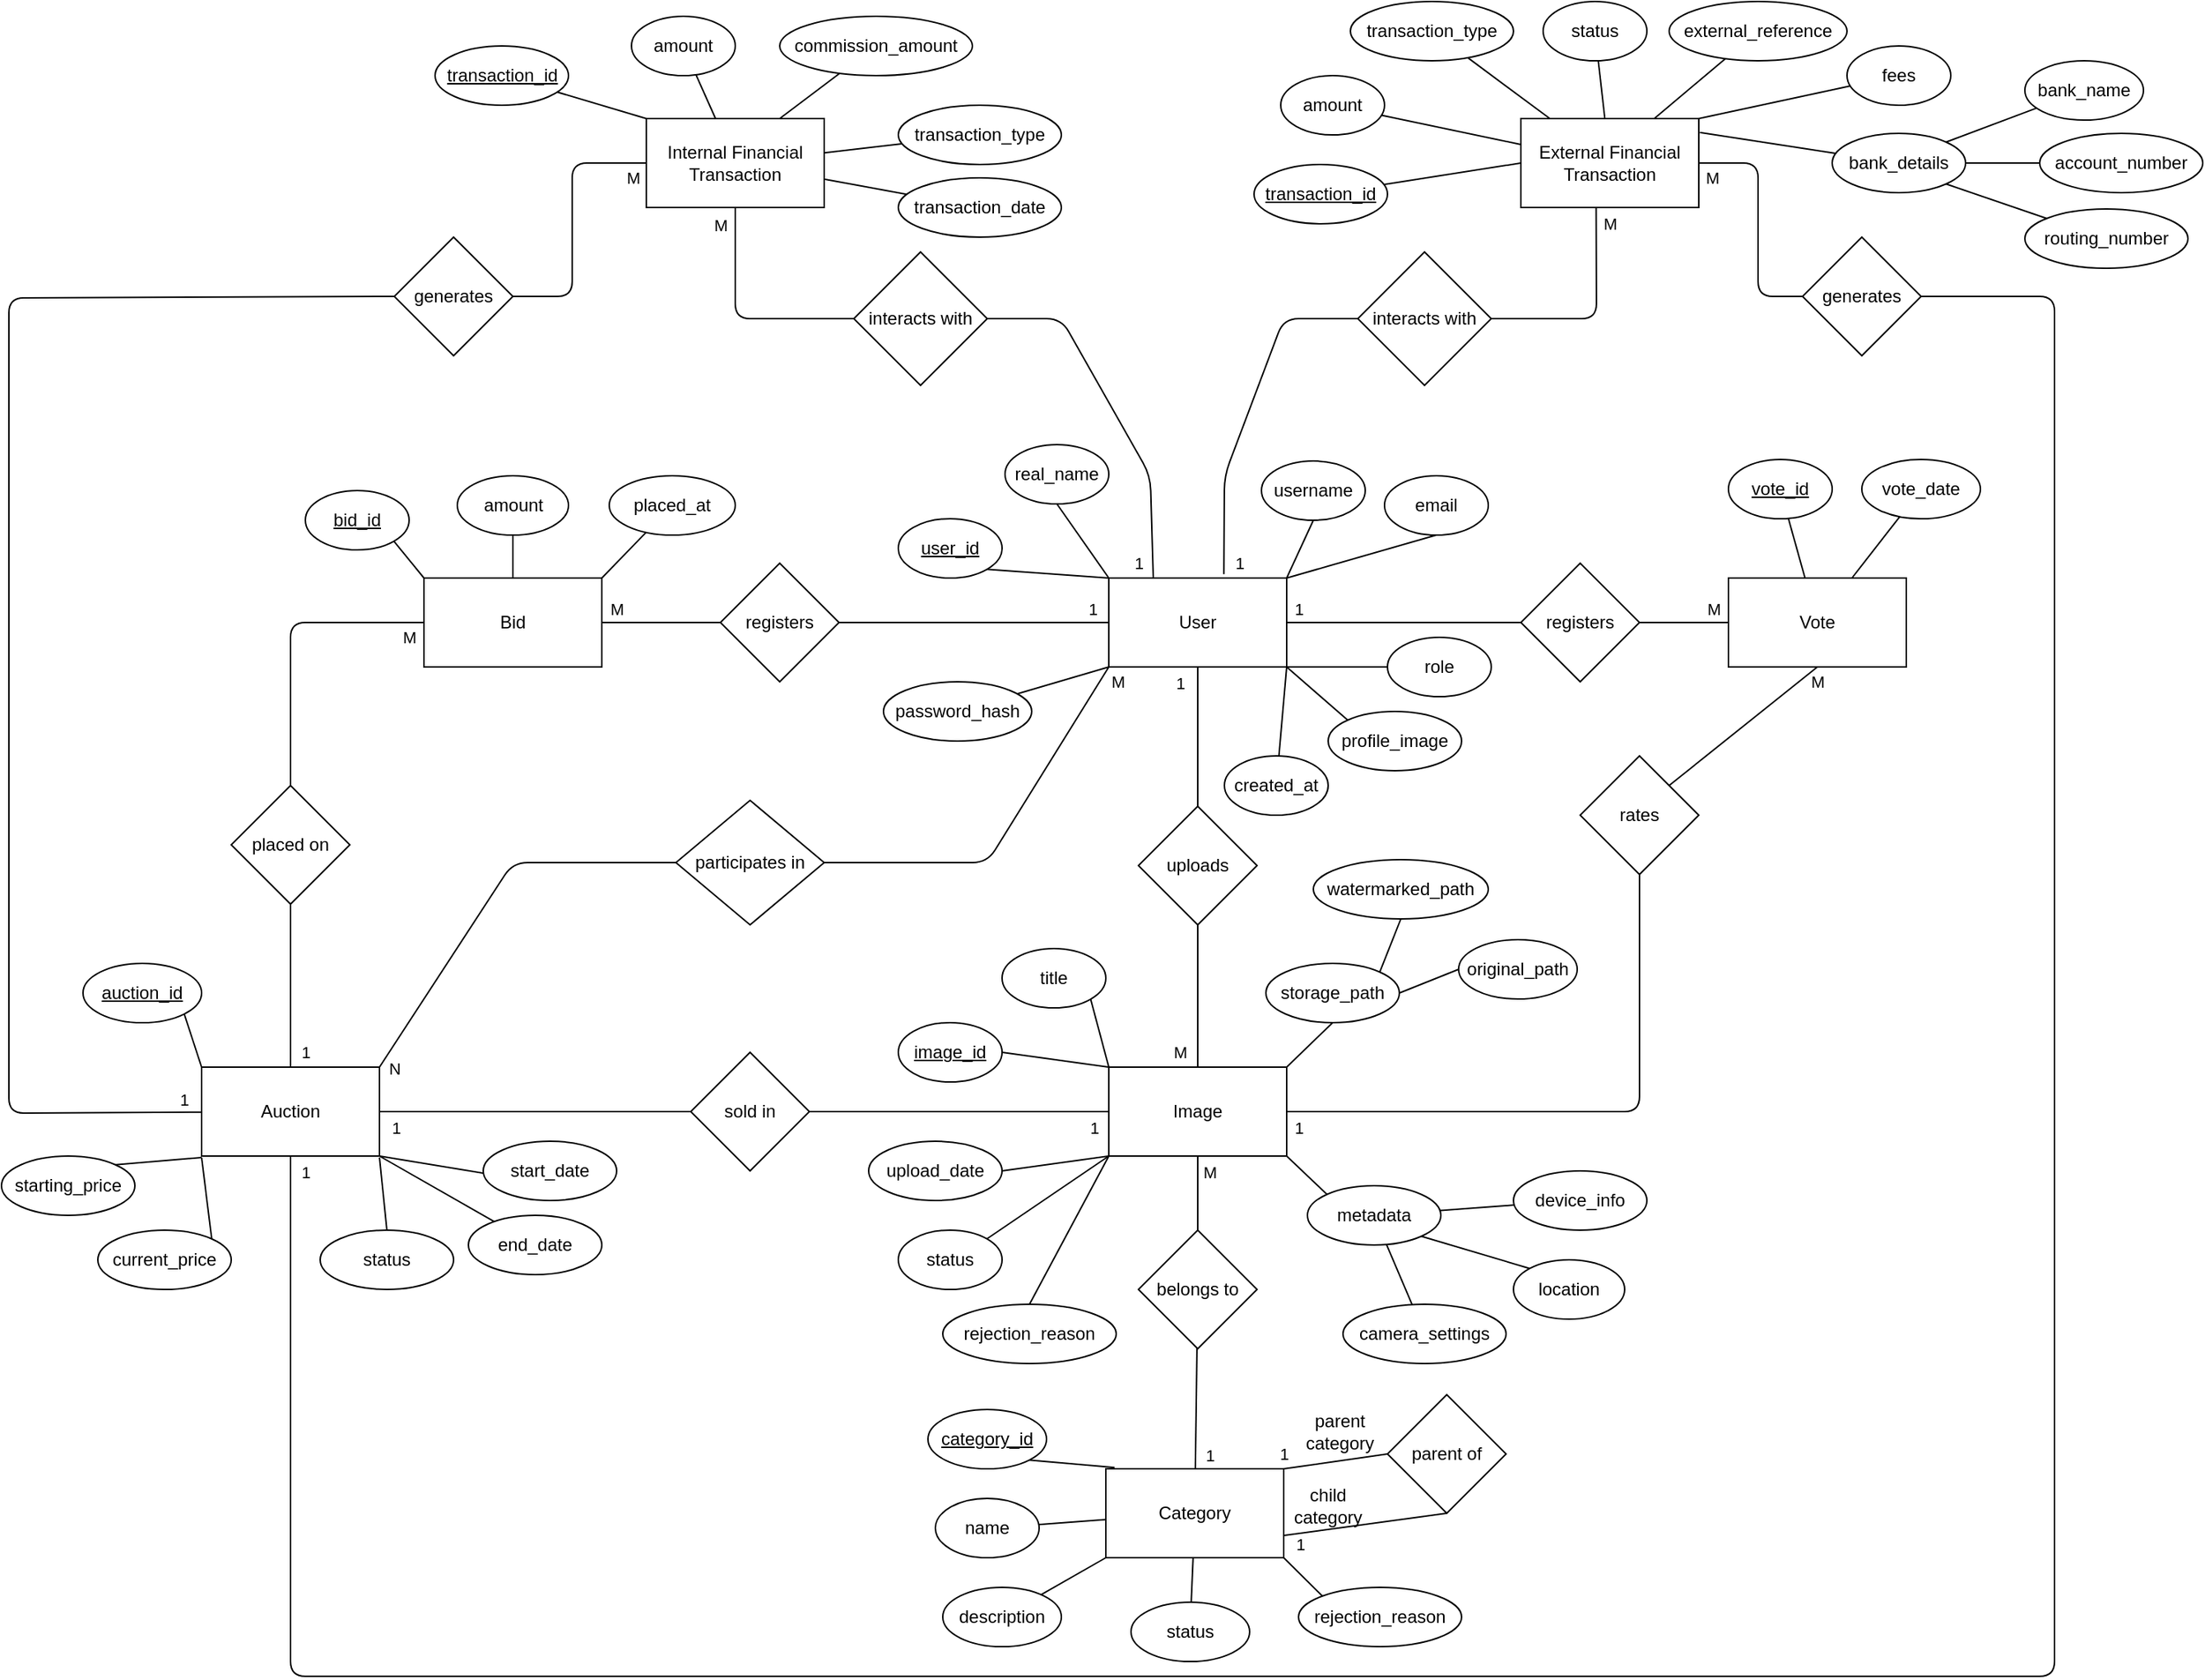 <mxfile>
    <diagram id="fk4olwnVJTz-D0dtw1j_" name="Page-1">
        <mxGraphModel dx="448" dy="820" grid="1" gridSize="10" guides="1" tooltips="1" connect="1" arrows="1" fold="1" page="1" pageScale="1" pageWidth="1654" pageHeight="1169" math="0" shadow="0">
            <root>
                <mxCell id="0"/>
                <mxCell id="1" parent="0"/>
                <mxCell id="11" value="" style="edgeStyle=none;html=1;endArrow=none;endFill=0;" parent="1" source="2" target="10" edge="1">
                    <mxGeometry relative="1" as="geometry"/>
                </mxCell>
                <mxCell id="187" value="1" style="edgeLabel;html=1;align=center;verticalAlign=middle;resizable=0;points=[];" vertex="1" connectable="0" parent="11">
                    <mxGeometry x="-0.751" y="-1" relative="1" as="geometry">
                        <mxPoint x="-11" y="-1" as="offset"/>
                    </mxGeometry>
                </mxCell>
                <mxCell id="15" style="edgeStyle=none;html=1;exitX=0;exitY=1;exitDx=0;exitDy=0;entryX=1;entryY=0.5;entryDx=0;entryDy=0;endArrow=none;endFill=0;" parent="1" source="2" target="14" edge="1">
                    <mxGeometry relative="1" as="geometry">
                        <Array as="points">
                            <mxPoint x="730" y="601"/>
                        </Array>
                    </mxGeometry>
                </mxCell>
                <mxCell id="189" value="M" style="edgeLabel;html=1;align=center;verticalAlign=middle;resizable=0;points=[];" vertex="1" connectable="0" parent="15">
                    <mxGeometry x="-0.907" y="1" relative="1" as="geometry">
                        <mxPoint x="11" y="-1" as="offset"/>
                    </mxGeometry>
                </mxCell>
                <mxCell id="18" style="edgeStyle=none;html=1;exitX=1;exitY=0.5;exitDx=0;exitDy=0;entryX=0;entryY=0.5;entryDx=0;entryDy=0;endArrow=none;endFill=0;" parent="1" source="2" target="17" edge="1">
                    <mxGeometry relative="1" as="geometry"/>
                </mxCell>
                <mxCell id="191" value="1" style="edgeLabel;html=1;align=center;verticalAlign=middle;resizable=0;points=[];" vertex="1" connectable="0" parent="18">
                    <mxGeometry x="-0.849" relative="1" as="geometry">
                        <mxPoint x="-4" y="-9" as="offset"/>
                    </mxGeometry>
                </mxCell>
                <mxCell id="21" value="" style="edgeStyle=none;html=1;endArrow=none;endFill=0;" parent="1" source="2" target="20" edge="1">
                    <mxGeometry relative="1" as="geometry"/>
                </mxCell>
                <mxCell id="193" value="1" style="edgeLabel;html=1;align=center;verticalAlign=middle;resizable=0;points=[];" vertex="1" connectable="0" parent="21">
                    <mxGeometry x="-0.861" y="1" relative="1" as="geometry">
                        <mxPoint x="1" y="-10" as="offset"/>
                    </mxGeometry>
                </mxCell>
                <mxCell id="2" value="User" style="rounded=0;whiteSpace=wrap;html=1;" parent="1" vertex="1">
                    <mxGeometry x="812" y="409" width="120" height="60" as="geometry"/>
                </mxCell>
                <mxCell id="32" value="" style="edgeStyle=none;html=1;endArrow=none;endFill=0;" parent="1" source="3" target="31" edge="1">
                    <mxGeometry relative="1" as="geometry"/>
                </mxCell>
                <mxCell id="200" value="M" style="edgeLabel;html=1;align=center;verticalAlign=middle;resizable=0;points=[];" vertex="1" connectable="0" parent="32">
                    <mxGeometry x="-0.665" relative="1" as="geometry">
                        <mxPoint x="8" y="2" as="offset"/>
                    </mxGeometry>
                </mxCell>
                <mxCell id="35" value="" style="edgeStyle=none;html=1;endArrow=none;endFill=0;" parent="1" source="3" target="34" edge="1">
                    <mxGeometry relative="1" as="geometry"/>
                </mxCell>
                <mxCell id="203" value="1" style="edgeLabel;html=1;align=center;verticalAlign=middle;resizable=0;points=[];" vertex="1" connectable="0" parent="35">
                    <mxGeometry x="-0.899" relative="1" as="geometry">
                        <mxPoint y="11" as="offset"/>
                    </mxGeometry>
                </mxCell>
                <mxCell id="3" value="Image" style="rounded=0;whiteSpace=wrap;html=1;" parent="1" vertex="1">
                    <mxGeometry x="812" y="739" width="120" height="60" as="geometry"/>
                </mxCell>
                <mxCell id="111" style="edgeStyle=none;html=1;exitX=1;exitY=0;exitDx=0;exitDy=0;entryX=0;entryY=0.5;entryDx=0;entryDy=0;endArrow=none;endFill=0;" parent="1" source="4" target="110" edge="1">
                    <mxGeometry relative="1" as="geometry"/>
                </mxCell>
                <mxCell id="207" value="1" style="edgeLabel;html=1;align=center;verticalAlign=middle;resizable=0;points=[];" vertex="1" connectable="0" parent="111">
                    <mxGeometry x="-0.819" y="-1" relative="1" as="geometry">
                        <mxPoint x="-7" y="-10" as="offset"/>
                    </mxGeometry>
                </mxCell>
                <mxCell id="4" value="Category" style="rounded=0;whiteSpace=wrap;html=1;" parent="1" vertex="1">
                    <mxGeometry x="810" y="1010" width="120" height="60" as="geometry"/>
                </mxCell>
                <mxCell id="49" style="edgeStyle=none;html=1;entryX=0;entryY=0.5;entryDx=0;entryDy=0;endArrow=none;endFill=0;" parent="1" source="5" target="47" edge="1">
                    <mxGeometry relative="1" as="geometry">
                        <Array as="points">
                            <mxPoint x="70" y="770"/>
                            <mxPoint x="70" y="220"/>
                        </Array>
                    </mxGeometry>
                </mxCell>
                <mxCell id="208" value="1" style="edgeLabel;html=1;align=center;verticalAlign=middle;resizable=0;points=[];" vertex="1" connectable="0" parent="49">
                    <mxGeometry x="-0.975" y="-1" relative="1" as="geometry">
                        <mxPoint y="-8" as="offset"/>
                    </mxGeometry>
                </mxCell>
                <mxCell id="52" style="edgeStyle=none;html=1;entryX=1;entryY=0.5;entryDx=0;entryDy=0;endArrow=none;endFill=0;" parent="1" source="5" target="48" edge="1">
                    <mxGeometry relative="1" as="geometry">
                        <Array as="points">
                            <mxPoint x="260" y="1150"/>
                            <mxPoint x="1450" y="1150"/>
                            <mxPoint x="1450" y="219"/>
                        </Array>
                    </mxGeometry>
                </mxCell>
                <mxCell id="210" value="1" style="edgeLabel;html=1;align=center;verticalAlign=middle;resizable=0;points=[];" vertex="1" connectable="0" parent="52">
                    <mxGeometry x="-0.989" relative="1" as="geometry">
                        <mxPoint x="10" y="-3" as="offset"/>
                    </mxGeometry>
                </mxCell>
                <mxCell id="5" value="Auction" style="rounded=0;whiteSpace=wrap;html=1;" parent="1" vertex="1">
                    <mxGeometry x="200" y="739" width="120" height="60" as="geometry"/>
                </mxCell>
                <mxCell id="38" style="edgeStyle=none;html=1;exitX=0.5;exitY=1;exitDx=0;exitDy=0;entryX=1;entryY=0;entryDx=0;entryDy=0;endArrow=none;endFill=0;" parent="1" source="6" target="37" edge="1">
                    <mxGeometry relative="1" as="geometry"/>
                </mxCell>
                <mxCell id="204" value="M" style="edgeLabel;html=1;align=center;verticalAlign=middle;resizable=0;points=[];" vertex="1" connectable="0" parent="38">
                    <mxGeometry x="-0.831" y="-1" relative="1" as="geometry">
                        <mxPoint x="9" y="4" as="offset"/>
                    </mxGeometry>
                </mxCell>
                <mxCell id="6" value="Vote" style="rounded=0;whiteSpace=wrap;html=1;" parent="1" vertex="1">
                    <mxGeometry x="1230" y="409" width="120" height="60" as="geometry"/>
                </mxCell>
                <mxCell id="45" style="edgeStyle=none;html=1;exitX=0;exitY=0.5;exitDx=0;exitDy=0;entryX=0.5;entryY=0;entryDx=0;entryDy=0;endArrow=none;endFill=0;" parent="1" source="7" target="44" edge="1">
                    <mxGeometry relative="1" as="geometry">
                        <Array as="points">
                            <mxPoint x="260" y="439"/>
                        </Array>
                    </mxGeometry>
                </mxCell>
                <mxCell id="186" value="M" style="edgeLabel;html=1;align=center;verticalAlign=middle;resizable=0;points=[];" vertex="1" connectable="0" parent="45">
                    <mxGeometry x="-0.916" relative="1" as="geometry">
                        <mxPoint x="-2" y="10" as="offset"/>
                    </mxGeometry>
                </mxCell>
                <mxCell id="7" value="Bid" style="rounded=0;whiteSpace=wrap;html=1;" parent="1" vertex="1">
                    <mxGeometry x="350" y="409" width="120" height="60" as="geometry"/>
                </mxCell>
                <mxCell id="8" value="Internal Financial Transaction" style="rounded=0;whiteSpace=wrap;html=1;" parent="1" vertex="1">
                    <mxGeometry x="500" y="99" width="120" height="60" as="geometry"/>
                </mxCell>
                <mxCell id="9" value="External Financial Transaction" style="rounded=0;whiteSpace=wrap;html=1;" parent="1" vertex="1">
                    <mxGeometry x="1090" y="99" width="120" height="60" as="geometry"/>
                </mxCell>
                <mxCell id="12" value="" style="edgeStyle=none;html=1;endArrow=none;endFill=0;" parent="1" source="10" target="3" edge="1">
                    <mxGeometry relative="1" as="geometry"/>
                </mxCell>
                <mxCell id="188" value="M" style="edgeLabel;html=1;align=center;verticalAlign=middle;resizable=0;points=[];" vertex="1" connectable="0" parent="12">
                    <mxGeometry x="0.833" relative="1" as="geometry">
                        <mxPoint x="-12" y="-2" as="offset"/>
                    </mxGeometry>
                </mxCell>
                <mxCell id="10" value="uploads" style="rhombus;whiteSpace=wrap;html=1;" parent="1" vertex="1">
                    <mxGeometry x="832" y="563" width="80" height="80" as="geometry"/>
                </mxCell>
                <mxCell id="55" style="edgeStyle=none;html=1;exitX=0;exitY=0.5;exitDx=0;exitDy=0;entryX=1;entryY=0;entryDx=0;entryDy=0;endArrow=none;endFill=0;" parent="1" source="14" target="5" edge="1">
                    <mxGeometry relative="1" as="geometry">
                        <Array as="points">
                            <mxPoint x="410" y="601"/>
                        </Array>
                    </mxGeometry>
                </mxCell>
                <mxCell id="190" value="N" style="edgeLabel;html=1;align=center;verticalAlign=middle;resizable=0;points=[];" vertex="1" connectable="0" parent="55">
                    <mxGeometry x="0.876" relative="1" as="geometry">
                        <mxPoint y="15" as="offset"/>
                    </mxGeometry>
                </mxCell>
                <mxCell id="14" value="participates in" style="rhombus;whiteSpace=wrap;html=1;" parent="1" vertex="1">
                    <mxGeometry x="520" y="559" width="100" height="84" as="geometry"/>
                </mxCell>
                <mxCell id="19" value="" style="edgeStyle=none;html=1;endArrow=none;endFill=0;" parent="1" source="17" target="6" edge="1">
                    <mxGeometry relative="1" as="geometry"/>
                </mxCell>
                <mxCell id="192" value="M" style="edgeLabel;html=1;align=center;verticalAlign=middle;resizable=0;points=[];" vertex="1" connectable="0" parent="19">
                    <mxGeometry x="0.494" y="1" relative="1" as="geometry">
                        <mxPoint x="5" y="-8" as="offset"/>
                    </mxGeometry>
                </mxCell>
                <mxCell id="17" value="registers" style="rhombus;whiteSpace=wrap;html=1;" parent="1" vertex="1">
                    <mxGeometry x="1090" y="399" width="80" height="80" as="geometry"/>
                </mxCell>
                <mxCell id="22" value="" style="edgeStyle=none;html=1;endArrow=none;endFill=0;" parent="1" source="20" target="7" edge="1">
                    <mxGeometry relative="1" as="geometry"/>
                </mxCell>
                <mxCell id="194" value="M" style="edgeLabel;html=1;align=center;verticalAlign=middle;resizable=0;points=[];" vertex="1" connectable="0" parent="22">
                    <mxGeometry x="0.675" y="-1" relative="1" as="geometry">
                        <mxPoint x="-3" y="-8" as="offset"/>
                    </mxGeometry>
                </mxCell>
                <mxCell id="20" value="registers" style="rhombus;whiteSpace=wrap;html=1;" parent="1" vertex="1">
                    <mxGeometry x="550" y="399" width="80" height="80" as="geometry"/>
                </mxCell>
                <mxCell id="25" style="edgeStyle=none;html=1;entryX=0.5;entryY=1;entryDx=0;entryDy=0;exitX=0;exitY=0.5;exitDx=0;exitDy=0;endArrow=none;endFill=0;" parent="1" source="26" target="8" edge="1">
                    <mxGeometry relative="1" as="geometry">
                        <mxPoint x="620" y="159" as="targetPoint"/>
                        <mxPoint x="650" y="239" as="sourcePoint"/>
                        <Array as="points">
                            <mxPoint x="560" y="234"/>
                        </Array>
                    </mxGeometry>
                </mxCell>
                <mxCell id="198" value="M" style="edgeLabel;html=1;align=center;verticalAlign=middle;resizable=0;points=[];" vertex="1" connectable="0" parent="25">
                    <mxGeometry x="0.906" y="1" relative="1" as="geometry">
                        <mxPoint x="-9" y="4" as="offset"/>
                    </mxGeometry>
                </mxCell>
                <mxCell id="26" value="interacts with" style="rhombus;whiteSpace=wrap;html=1;" parent="1" vertex="1">
                    <mxGeometry x="640" y="189" width="90" height="90" as="geometry"/>
                </mxCell>
                <mxCell id="27" style="edgeStyle=none;html=1;exitX=0.25;exitY=0;exitDx=0;exitDy=0;entryX=1;entryY=0.5;entryDx=0;entryDy=0;endArrow=none;endFill=0;" parent="1" source="2" target="26" edge="1">
                    <mxGeometry relative="1" as="geometry">
                        <mxPoint x="812" y="409" as="sourcePoint"/>
                        <Array as="points">
                            <mxPoint x="840" y="340"/>
                            <mxPoint x="780" y="234"/>
                        </Array>
                    </mxGeometry>
                </mxCell>
                <mxCell id="196" value="1" style="edgeLabel;html=1;align=center;verticalAlign=middle;resizable=0;points=[];" vertex="1" connectable="0" parent="27">
                    <mxGeometry x="-0.938" relative="1" as="geometry">
                        <mxPoint x="-10" y="-3" as="offset"/>
                    </mxGeometry>
                </mxCell>
                <mxCell id="28" style="edgeStyle=none;html=1;exitX=1;exitY=0.5;exitDx=0;exitDy=0;entryX=0.423;entryY=1.004;entryDx=0;entryDy=0;entryPerimeter=0;endArrow=none;endFill=0;" parent="1" source="29" target="9" edge="1">
                    <mxGeometry relative="1" as="geometry">
                        <mxPoint x="880" y="139" as="targetPoint"/>
                        <mxPoint x="940" y="179" as="sourcePoint"/>
                        <Array as="points">
                            <mxPoint x="1141" y="234"/>
                        </Array>
                    </mxGeometry>
                </mxCell>
                <mxCell id="199" value="M" style="edgeLabel;html=1;align=center;verticalAlign=middle;resizable=0;points=[];" vertex="1" connectable="0" parent="28">
                    <mxGeometry x="0.867" y="-2" relative="1" as="geometry">
                        <mxPoint x="7" y="1" as="offset"/>
                    </mxGeometry>
                </mxCell>
                <mxCell id="29" value="interacts with" style="rhombus;whiteSpace=wrap;html=1;" parent="1" vertex="1">
                    <mxGeometry x="980" y="189" width="90" height="90" as="geometry"/>
                </mxCell>
                <mxCell id="30" style="edgeStyle=none;html=1;entryX=0;entryY=0.5;entryDx=0;entryDy=0;endArrow=none;endFill=0;exitX=0.647;exitY=-0.044;exitDx=0;exitDy=0;exitPerimeter=0;" parent="1" source="2" target="29" edge="1">
                    <mxGeometry relative="1" as="geometry">
                        <mxPoint x="890" y="400" as="sourcePoint"/>
                        <Array as="points">
                            <mxPoint x="890" y="340"/>
                            <mxPoint x="930" y="234"/>
                        </Array>
                    </mxGeometry>
                </mxCell>
                <mxCell id="197" value="1" style="edgeLabel;html=1;align=center;verticalAlign=middle;resizable=0;points=[];" vertex="1" connectable="0" parent="30">
                    <mxGeometry x="-0.94" y="1" relative="1" as="geometry">
                        <mxPoint x="11" y="-1" as="offset"/>
                    </mxGeometry>
                </mxCell>
                <mxCell id="33" value="" style="edgeStyle=none;html=1;endArrow=none;endFill=0;" parent="1" source="31" target="4" edge="1">
                    <mxGeometry relative="1" as="geometry"/>
                </mxCell>
                <mxCell id="201" value="1" style="edgeLabel;html=1;align=center;verticalAlign=middle;resizable=0;points=[];" vertex="1" connectable="0" parent="33">
                    <mxGeometry x="0.716" y="1" relative="1" as="geometry">
                        <mxPoint x="8" y="2" as="offset"/>
                    </mxGeometry>
                </mxCell>
                <mxCell id="31" value="belongs to" style="rhombus;whiteSpace=wrap;html=1;" parent="1" vertex="1">
                    <mxGeometry x="832" y="849" width="80" height="80" as="geometry"/>
                </mxCell>
                <mxCell id="36" value="" style="edgeStyle=none;html=1;endArrow=none;endFill=0;" parent="1" source="34" target="5" edge="1">
                    <mxGeometry relative="1" as="geometry"/>
                </mxCell>
                <mxCell id="202" value="1" style="edgeLabel;html=1;align=center;verticalAlign=middle;resizable=0;points=[];" vertex="1" connectable="0" parent="36">
                    <mxGeometry x="0.908" y="2" relative="1" as="geometry">
                        <mxPoint x="1" y="9" as="offset"/>
                    </mxGeometry>
                </mxCell>
                <mxCell id="34" value="sold in" style="rhombus;whiteSpace=wrap;html=1;" parent="1" vertex="1">
                    <mxGeometry x="530" y="729" width="80" height="80" as="geometry"/>
                </mxCell>
                <mxCell id="39" style="edgeStyle=none;html=1;exitX=0.5;exitY=1;exitDx=0;exitDy=0;entryX=1;entryY=0.5;entryDx=0;entryDy=0;endArrow=none;endFill=0;" parent="1" source="37" target="3" edge="1">
                    <mxGeometry relative="1" as="geometry">
                        <Array as="points">
                            <mxPoint x="1170" y="769"/>
                        </Array>
                    </mxGeometry>
                </mxCell>
                <mxCell id="205" value="1" style="edgeLabel;html=1;align=center;verticalAlign=middle;resizable=0;points=[];" vertex="1" connectable="0" parent="39">
                    <mxGeometry x="0.969" relative="1" as="geometry">
                        <mxPoint x="2" y="11" as="offset"/>
                    </mxGeometry>
                </mxCell>
                <mxCell id="37" value="rates" style="rhombus;whiteSpace=wrap;html=1;" parent="1" vertex="1">
                    <mxGeometry x="1130" y="529" width="80" height="80" as="geometry"/>
                </mxCell>
                <mxCell id="46" value="" style="edgeStyle=none;html=1;endArrow=none;endFill=0;" parent="1" source="44" target="5" edge="1">
                    <mxGeometry relative="1" as="geometry"/>
                </mxCell>
                <mxCell id="184" value="1" style="edgeLabel;html=1;align=center;verticalAlign=middle;resizable=0;points=[];" vertex="1" connectable="0" parent="46">
                    <mxGeometry x="0.876" y="2" relative="1" as="geometry">
                        <mxPoint x="8" y="-3" as="offset"/>
                    </mxGeometry>
                </mxCell>
                <mxCell id="44" value="placed on" style="rhombus;whiteSpace=wrap;html=1;" parent="1" vertex="1">
                    <mxGeometry x="220" y="549" width="80" height="80" as="geometry"/>
                </mxCell>
                <mxCell id="51" style="edgeStyle=none;html=1;exitX=1;exitY=0.5;exitDx=0;exitDy=0;entryX=0;entryY=0.5;entryDx=0;entryDy=0;endArrow=none;endFill=0;" parent="1" source="47" target="8" edge="1">
                    <mxGeometry relative="1" as="geometry">
                        <Array as="points">
                            <mxPoint x="450" y="219"/>
                            <mxPoint x="450" y="129"/>
                        </Array>
                    </mxGeometry>
                </mxCell>
                <mxCell id="209" value="M" style="edgeLabel;html=1;align=center;verticalAlign=middle;resizable=0;points=[];" vertex="1" connectable="0" parent="51">
                    <mxGeometry x="0.863" y="-1" relative="1" as="geometry">
                        <mxPoint x="3" y="9" as="offset"/>
                    </mxGeometry>
                </mxCell>
                <mxCell id="47" value="generates" style="rhombus;whiteSpace=wrap;html=1;" parent="1" vertex="1">
                    <mxGeometry x="330" y="179" width="80" height="80" as="geometry"/>
                </mxCell>
                <mxCell id="54" style="edgeStyle=none;html=1;entryX=1;entryY=0.5;entryDx=0;entryDy=0;exitX=0;exitY=0.5;exitDx=0;exitDy=0;endArrow=none;endFill=0;" parent="1" source="48" target="9" edge="1">
                    <mxGeometry relative="1" as="geometry">
                        <Array as="points">
                            <mxPoint x="1250" y="219"/>
                            <mxPoint x="1250" y="129"/>
                        </Array>
                    </mxGeometry>
                </mxCell>
                <mxCell id="211" value="M" style="edgeLabel;html=1;align=center;verticalAlign=middle;resizable=0;points=[];" vertex="1" connectable="0" parent="54">
                    <mxGeometry x="0.89" y="1" relative="1" as="geometry">
                        <mxPoint y="9" as="offset"/>
                    </mxGeometry>
                </mxCell>
                <mxCell id="48" value="generates" style="rhombus;whiteSpace=wrap;html=1;" parent="1" vertex="1">
                    <mxGeometry x="1280" y="179" width="80" height="80" as="geometry"/>
                </mxCell>
                <mxCell id="58" style="edgeStyle=none;html=1;exitX=1;exitY=1;exitDx=0;exitDy=0;entryX=0;entryY=0;entryDx=0;entryDy=0;endArrow=none;endFill=0;" parent="1" source="56" target="2" edge="1">
                    <mxGeometry relative="1" as="geometry"/>
                </mxCell>
                <mxCell id="56" value="&lt;u&gt;user_id&lt;/u&gt;" style="ellipse;whiteSpace=wrap;html=1;" parent="1" vertex="1">
                    <mxGeometry x="670" y="369" width="70" height="40" as="geometry"/>
                </mxCell>
                <mxCell id="60" style="edgeStyle=none;html=1;exitX=0.5;exitY=1;exitDx=0;exitDy=0;entryX=0;entryY=0;entryDx=0;entryDy=0;endArrow=none;endFill=0;" parent="1" source="59" target="2" edge="1">
                    <mxGeometry relative="1" as="geometry"/>
                </mxCell>
                <mxCell id="59" value="real_name" style="ellipse;whiteSpace=wrap;html=1;" parent="1" vertex="1">
                    <mxGeometry x="742" y="319" width="70" height="40" as="geometry"/>
                </mxCell>
                <mxCell id="62" style="edgeStyle=none;html=1;exitX=0.5;exitY=1;exitDx=0;exitDy=0;entryX=1;entryY=0;entryDx=0;entryDy=0;endArrow=none;endFill=0;" parent="1" source="61" target="2" edge="1">
                    <mxGeometry relative="1" as="geometry"/>
                </mxCell>
                <mxCell id="61" value="username" style="ellipse;whiteSpace=wrap;html=1;" parent="1" vertex="1">
                    <mxGeometry x="915" y="330" width="70" height="40" as="geometry"/>
                </mxCell>
                <mxCell id="64" style="edgeStyle=none;html=1;exitX=0.5;exitY=1;exitDx=0;exitDy=0;entryX=1;entryY=0;entryDx=0;entryDy=0;endArrow=none;endFill=0;" parent="1" source="65" target="2" edge="1">
                    <mxGeometry relative="1" as="geometry">
                        <mxPoint x="980.0" y="409.0" as="targetPoint"/>
                    </mxGeometry>
                </mxCell>
                <mxCell id="65" value="email" style="ellipse;whiteSpace=wrap;html=1;" parent="1" vertex="1">
                    <mxGeometry x="998" y="340" width="70" height="40" as="geometry"/>
                </mxCell>
                <mxCell id="67" style="edgeStyle=none;html=1;entryX=0;entryY=1;entryDx=0;entryDy=0;endArrow=none;endFill=0;" parent="1" source="66" target="2" edge="1">
                    <mxGeometry relative="1" as="geometry"/>
                </mxCell>
                <mxCell id="66" value="password_hash" style="ellipse;whiteSpace=wrap;html=1;" parent="1" vertex="1">
                    <mxGeometry x="660" y="479" width="100" height="40" as="geometry"/>
                </mxCell>
                <mxCell id="71" style="edgeStyle=none;html=1;entryX=1;entryY=1;entryDx=0;entryDy=0;endArrow=none;endFill=0;" parent="1" source="70" target="2" edge="1">
                    <mxGeometry relative="1" as="geometry"/>
                </mxCell>
                <mxCell id="70" value="role" style="ellipse;whiteSpace=wrap;html=1;" parent="1" vertex="1">
                    <mxGeometry x="1000" y="449" width="70" height="40" as="geometry"/>
                </mxCell>
                <mxCell id="76" style="edgeStyle=none;html=1;exitX=0;exitY=0;exitDx=0;exitDy=0;entryX=1;entryY=1;entryDx=0;entryDy=0;endArrow=none;endFill=0;" parent="1" source="75" target="2" edge="1">
                    <mxGeometry relative="1" as="geometry"/>
                </mxCell>
                <mxCell id="75" value="profile_image" style="ellipse;whiteSpace=wrap;html=1;" parent="1" vertex="1">
                    <mxGeometry x="960" y="499" width="90" height="40" as="geometry"/>
                </mxCell>
                <mxCell id="78" style="edgeStyle=none;html=1;entryX=1;entryY=1;entryDx=0;entryDy=0;endArrow=none;endFill=0;" parent="1" source="77" target="2" edge="1">
                    <mxGeometry relative="1" as="geometry"/>
                </mxCell>
                <mxCell id="77" value="created_at" style="ellipse;whiteSpace=wrap;html=1;" parent="1" vertex="1">
                    <mxGeometry x="890" y="529" width="70" height="40" as="geometry"/>
                </mxCell>
                <mxCell id="82" style="edgeStyle=none;html=1;exitX=1;exitY=0.5;exitDx=0;exitDy=0;entryX=0;entryY=0;entryDx=0;entryDy=0;endArrow=none;endFill=0;" parent="1" source="81" target="3" edge="1">
                    <mxGeometry relative="1" as="geometry"/>
                </mxCell>
                <mxCell id="81" value="&lt;u&gt;image_id&lt;/u&gt;" style="ellipse;whiteSpace=wrap;html=1;" parent="1" vertex="1">
                    <mxGeometry x="670" y="709" width="70" height="40" as="geometry"/>
                </mxCell>
                <mxCell id="88" style="edgeStyle=none;html=1;exitX=1;exitY=1;exitDx=0;exitDy=0;entryX=0;entryY=0;entryDx=0;entryDy=0;endArrow=none;endFill=0;" parent="1" source="87" target="3" edge="1">
                    <mxGeometry relative="1" as="geometry"/>
                </mxCell>
                <mxCell id="87" value="title" style="ellipse;whiteSpace=wrap;html=1;" parent="1" vertex="1">
                    <mxGeometry x="740" y="659" width="70" height="40" as="geometry"/>
                </mxCell>
                <mxCell id="90" style="edgeStyle=none;html=1;exitX=0.5;exitY=1;exitDx=0;exitDy=0;entryX=1;entryY=0;entryDx=0;entryDy=0;endArrow=none;endFill=0;" parent="1" source="89" target="3" edge="1">
                    <mxGeometry relative="1" as="geometry"/>
                </mxCell>
                <mxCell id="89" value="storage_path" style="ellipse;whiteSpace=wrap;html=1;" parent="1" vertex="1">
                    <mxGeometry x="918" y="669" width="90" height="40" as="geometry"/>
                </mxCell>
                <mxCell id="93" style="edgeStyle=none;html=1;exitX=0.5;exitY=1;exitDx=0;exitDy=0;entryX=1;entryY=0;entryDx=0;entryDy=0;endArrow=none;endFill=0;" parent="1" source="91" target="89" edge="1">
                    <mxGeometry relative="1" as="geometry"/>
                </mxCell>
                <mxCell id="91" value="watermarked_path" style="ellipse;whiteSpace=wrap;html=1;" parent="1" vertex="1">
                    <mxGeometry x="950" y="599" width="118" height="40" as="geometry"/>
                </mxCell>
                <mxCell id="94" style="edgeStyle=none;html=1;exitX=0;exitY=0.5;exitDx=0;exitDy=0;entryX=1;entryY=0.5;entryDx=0;entryDy=0;endArrow=none;endFill=0;" parent="1" source="92" target="89" edge="1">
                    <mxGeometry relative="1" as="geometry"/>
                </mxCell>
                <mxCell id="92" value="original_path" style="ellipse;whiteSpace=wrap;html=1;" parent="1" vertex="1">
                    <mxGeometry x="1048" y="653" width="80" height="40" as="geometry"/>
                </mxCell>
                <mxCell id="96" style="edgeStyle=none;html=1;exitX=1;exitY=0.5;exitDx=0;exitDy=0;entryX=0;entryY=1;entryDx=0;entryDy=0;endArrow=none;endFill=0;" parent="1" source="95" target="3" edge="1">
                    <mxGeometry relative="1" as="geometry"/>
                </mxCell>
                <mxCell id="95" value="upload_date" style="ellipse;whiteSpace=wrap;html=1;" parent="1" vertex="1">
                    <mxGeometry x="650" y="789" width="90" height="40" as="geometry"/>
                </mxCell>
                <mxCell id="99" style="edgeStyle=none;html=1;exitX=1;exitY=0;exitDx=0;exitDy=0;entryX=0;entryY=1;entryDx=0;entryDy=0;endArrow=none;endFill=0;" parent="1" source="98" target="3" edge="1">
                    <mxGeometry relative="1" as="geometry"/>
                </mxCell>
                <mxCell id="98" value="status" style="ellipse;whiteSpace=wrap;html=1;" parent="1" vertex="1">
                    <mxGeometry x="670" y="849" width="70" height="40" as="geometry"/>
                </mxCell>
                <mxCell id="101" style="edgeStyle=none;html=1;exitX=0.5;exitY=0;exitDx=0;exitDy=0;entryX=0;entryY=1;entryDx=0;entryDy=0;endArrow=none;endFill=0;" parent="1" source="100" target="3" edge="1">
                    <mxGeometry relative="1" as="geometry"/>
                </mxCell>
                <mxCell id="100" value="rejection_reason" style="ellipse;whiteSpace=wrap;html=1;" parent="1" vertex="1">
                    <mxGeometry x="700" y="899" width="117" height="40" as="geometry"/>
                </mxCell>
                <mxCell id="103" style="edgeStyle=none;html=1;exitX=0;exitY=0;exitDx=0;exitDy=0;entryX=1;entryY=1;entryDx=0;entryDy=0;endArrow=none;endFill=0;" parent="1" source="102" target="3" edge="1">
                    <mxGeometry relative="1" as="geometry"/>
                </mxCell>
                <mxCell id="102" value="metadata" style="ellipse;whiteSpace=wrap;html=1;" parent="1" vertex="1">
                    <mxGeometry x="946" y="819" width="90" height="40" as="geometry"/>
                </mxCell>
                <mxCell id="105" value="" style="edgeStyle=none;html=1;endArrow=none;endFill=0;" parent="1" source="104" target="102" edge="1">
                    <mxGeometry relative="1" as="geometry"/>
                </mxCell>
                <mxCell id="104" value="device_info" style="ellipse;whiteSpace=wrap;html=1;" parent="1" vertex="1">
                    <mxGeometry x="1085" y="809" width="90" height="40" as="geometry"/>
                </mxCell>
                <mxCell id="107" style="edgeStyle=none;html=1;exitX=0;exitY=0;exitDx=0;exitDy=0;entryX=1;entryY=1;entryDx=0;entryDy=0;endArrow=none;endFill=0;" parent="1" source="106" target="102" edge="1">
                    <mxGeometry relative="1" as="geometry"/>
                </mxCell>
                <mxCell id="106" value="location" style="ellipse;whiteSpace=wrap;html=1;" parent="1" vertex="1">
                    <mxGeometry x="1085" y="869" width="75" height="40" as="geometry"/>
                </mxCell>
                <mxCell id="109" value="" style="edgeStyle=none;html=1;endArrow=none;endFill=0;" parent="1" source="108" target="102" edge="1">
                    <mxGeometry relative="1" as="geometry"/>
                </mxCell>
                <mxCell id="108" value="camera_settings" style="ellipse;whiteSpace=wrap;html=1;" parent="1" vertex="1">
                    <mxGeometry x="970" y="899" width="110" height="40" as="geometry"/>
                </mxCell>
                <mxCell id="112" style="edgeStyle=none;html=1;entryX=1;entryY=0.75;entryDx=0;entryDy=0;exitX=0.5;exitY=1;exitDx=0;exitDy=0;endArrow=none;endFill=0;" parent="1" source="110" target="4" edge="1">
                    <mxGeometry relative="1" as="geometry">
                        <mxPoint x="1010" y="1030" as="sourcePoint"/>
                    </mxGeometry>
                </mxCell>
                <mxCell id="206" value="1" style="edgeLabel;html=1;align=center;verticalAlign=middle;resizable=0;points=[];" vertex="1" connectable="0" parent="112">
                    <mxGeometry x="0.776" relative="1" as="geometry">
                        <mxPoint x="-2" y="7" as="offset"/>
                    </mxGeometry>
                </mxCell>
                <mxCell id="110" value="parent of" style="rhombus;whiteSpace=wrap;html=1;" parent="1" vertex="1">
                    <mxGeometry x="1000" y="960" width="80" height="80" as="geometry"/>
                </mxCell>
                <mxCell id="117" style="edgeStyle=none;html=1;exitX=1;exitY=1;exitDx=0;exitDy=0;entryX=0.049;entryY=-0.015;entryDx=0;entryDy=0;entryPerimeter=0;endArrow=none;endFill=0;" parent="1" source="116" target="4" edge="1">
                    <mxGeometry relative="1" as="geometry"/>
                </mxCell>
                <mxCell id="116" value="&lt;u&gt;category_id&lt;/u&gt;" style="ellipse;whiteSpace=wrap;html=1;" parent="1" vertex="1">
                    <mxGeometry x="690" y="970" width="80" height="40" as="geometry"/>
                </mxCell>
                <mxCell id="119" value="" style="edgeStyle=none;html=1;endArrow=none;endFill=0;" parent="1" source="118" target="4" edge="1">
                    <mxGeometry relative="1" as="geometry"/>
                </mxCell>
                <mxCell id="118" value="name" style="ellipse;whiteSpace=wrap;html=1;" parent="1" vertex="1">
                    <mxGeometry x="695" y="1030" width="70" height="40" as="geometry"/>
                </mxCell>
                <mxCell id="121" style="edgeStyle=none;html=1;entryX=0;entryY=1;entryDx=0;entryDy=0;endArrow=none;endFill=0;" parent="1" source="120" target="4" edge="1">
                    <mxGeometry relative="1" as="geometry"/>
                </mxCell>
                <mxCell id="120" value="description" style="ellipse;whiteSpace=wrap;html=1;" parent="1" vertex="1">
                    <mxGeometry x="700" y="1090" width="80" height="40" as="geometry"/>
                </mxCell>
                <mxCell id="123" value="" style="edgeStyle=none;html=1;endArrow=none;endFill=0;" parent="1" source="122" target="4" edge="1">
                    <mxGeometry relative="1" as="geometry"/>
                </mxCell>
                <mxCell id="122" value="status" style="ellipse;whiteSpace=wrap;html=1;" parent="1" vertex="1">
                    <mxGeometry x="827" y="1100" width="80" height="40" as="geometry"/>
                </mxCell>
                <mxCell id="125" style="edgeStyle=none;html=1;exitX=0;exitY=0;exitDx=0;exitDy=0;entryX=1;entryY=1;entryDx=0;entryDy=0;endArrow=none;endFill=0;" parent="1" source="124" target="4" edge="1">
                    <mxGeometry relative="1" as="geometry"/>
                </mxCell>
                <mxCell id="124" value="rejection_reason" style="ellipse;whiteSpace=wrap;html=1;" parent="1" vertex="1">
                    <mxGeometry x="940" y="1090" width="110" height="40" as="geometry"/>
                </mxCell>
                <mxCell id="126" value="parent category" style="text;html=1;strokeColor=none;fillColor=none;align=center;verticalAlign=middle;whiteSpace=wrap;rounded=0;" parent="1" vertex="1">
                    <mxGeometry x="938" y="970" width="60" height="30" as="geometry"/>
                </mxCell>
                <mxCell id="128" value="child category" style="text;html=1;strokeColor=none;fillColor=none;align=center;verticalAlign=middle;whiteSpace=wrap;rounded=0;" parent="1" vertex="1">
                    <mxGeometry x="930" y="1020" width="60" height="30" as="geometry"/>
                </mxCell>
                <mxCell id="130" style="edgeStyle=none;html=1;exitX=1;exitY=1;exitDx=0;exitDy=0;entryX=0;entryY=0;entryDx=0;entryDy=0;endArrow=none;endFill=0;" parent="1" source="129" target="5" edge="1">
                    <mxGeometry relative="1" as="geometry"/>
                </mxCell>
                <mxCell id="129" value="&lt;u&gt;auction_id&lt;/u&gt;" style="ellipse;whiteSpace=wrap;html=1;" parent="1" vertex="1">
                    <mxGeometry x="120" y="669" width="80" height="40" as="geometry"/>
                </mxCell>
                <mxCell id="132" style="edgeStyle=none;html=1;exitX=1;exitY=1;exitDx=0;exitDy=0;entryX=1;entryY=1;entryDx=0;entryDy=0;endArrow=none;endFill=0;" parent="1" source="131" target="5" edge="1">
                    <mxGeometry relative="1" as="geometry"/>
                </mxCell>
                <mxCell id="131" value="start_date" style="ellipse;whiteSpace=wrap;html=1;" parent="1" vertex="1">
                    <mxGeometry x="390" y="789" width="90" height="40" as="geometry"/>
                </mxCell>
                <mxCell id="134" value="" style="edgeStyle=none;html=1;entryX=1;entryY=1;entryDx=0;entryDy=0;endArrow=none;endFill=0;" parent="1" source="133" target="5" edge="1">
                    <mxGeometry relative="1" as="geometry">
                        <mxPoint x="200" y="740" as="targetPoint"/>
                    </mxGeometry>
                </mxCell>
                <mxCell id="133" value="end_date" style="ellipse;whiteSpace=wrap;html=1;" parent="1" vertex="1">
                    <mxGeometry x="380" y="839" width="90" height="40" as="geometry"/>
                </mxCell>
                <mxCell id="136" style="edgeStyle=none;html=1;exitX=1;exitY=0;exitDx=0;exitDy=0;endArrow=none;endFill=0;" parent="1" source="135" edge="1">
                    <mxGeometry relative="1" as="geometry">
                        <mxPoint x="200" y="800" as="targetPoint"/>
                    </mxGeometry>
                </mxCell>
                <mxCell id="135" value="starting_price" style="ellipse;whiteSpace=wrap;html=1;" parent="1" vertex="1">
                    <mxGeometry x="65" y="799" width="90" height="40" as="geometry"/>
                </mxCell>
                <mxCell id="138" style="edgeStyle=none;html=1;exitX=1;exitY=0;exitDx=0;exitDy=0;endArrow=none;endFill=0;" parent="1" source="137" edge="1">
                    <mxGeometry relative="1" as="geometry">
                        <mxPoint x="200" y="800" as="targetPoint"/>
                    </mxGeometry>
                </mxCell>
                <mxCell id="137" value="current_price" style="ellipse;whiteSpace=wrap;html=1;" parent="1" vertex="1">
                    <mxGeometry x="130" y="849" width="90" height="40" as="geometry"/>
                </mxCell>
                <mxCell id="140" style="edgeStyle=none;html=1;exitX=0.5;exitY=0;exitDx=0;exitDy=0;endArrow=none;endFill=0;" parent="1" source="139" edge="1">
                    <mxGeometry relative="1" as="geometry">
                        <mxPoint x="320" y="800" as="targetPoint"/>
                    </mxGeometry>
                </mxCell>
                <mxCell id="139" value="status" style="ellipse;whiteSpace=wrap;html=1;" parent="1" vertex="1">
                    <mxGeometry x="280" y="849" width="90" height="40" as="geometry"/>
                </mxCell>
                <mxCell id="142" value="" style="edgeStyle=none;html=1;endArrow=none;endFill=0;" parent="1" source="141" target="6" edge="1">
                    <mxGeometry relative="1" as="geometry"/>
                </mxCell>
                <mxCell id="141" value="&lt;u&gt;vote_id&lt;/u&gt;" style="ellipse;whiteSpace=wrap;html=1;" parent="1" vertex="1">
                    <mxGeometry x="1230" y="329" width="70" height="40" as="geometry"/>
                </mxCell>
                <mxCell id="144" value="" style="edgeStyle=none;html=1;endArrow=none;endFill=0;" parent="1" source="143" target="6" edge="1">
                    <mxGeometry relative="1" as="geometry"/>
                </mxCell>
                <mxCell id="143" value="vote_date" style="ellipse;whiteSpace=wrap;html=1;" parent="1" vertex="1">
                    <mxGeometry x="1320" y="329" width="80" height="40" as="geometry"/>
                </mxCell>
                <mxCell id="146" style="edgeStyle=none;html=1;exitX=1;exitY=1;exitDx=0;exitDy=0;entryX=0;entryY=0;entryDx=0;entryDy=0;endArrow=none;endFill=0;" parent="1" source="145" target="7" edge="1">
                    <mxGeometry relative="1" as="geometry"/>
                </mxCell>
                <mxCell id="145" value="&lt;u&gt;bid_id&lt;/u&gt;" style="ellipse;whiteSpace=wrap;html=1;" parent="1" vertex="1">
                    <mxGeometry x="270" y="350" width="70" height="40" as="geometry"/>
                </mxCell>
                <mxCell id="148" value="" style="edgeStyle=none;html=1;endArrow=none;endFill=0;" parent="1" source="147" target="7" edge="1">
                    <mxGeometry relative="1" as="geometry"/>
                </mxCell>
                <mxCell id="147" value="amount" style="ellipse;whiteSpace=wrap;html=1;" parent="1" vertex="1">
                    <mxGeometry x="372.5" y="340" width="75" height="40" as="geometry"/>
                </mxCell>
                <mxCell id="150" style="edgeStyle=none;html=1;entryX=1;entryY=0;entryDx=0;entryDy=0;endArrow=none;endFill=0;" parent="1" source="149" target="7" edge="1">
                    <mxGeometry relative="1" as="geometry"/>
                </mxCell>
                <mxCell id="149" value="placed_at" style="ellipse;whiteSpace=wrap;html=1;" parent="1" vertex="1">
                    <mxGeometry x="475" y="340" width="85" height="40" as="geometry"/>
                </mxCell>
                <mxCell id="152" style="edgeStyle=none;html=1;entryX=0;entryY=0;entryDx=0;entryDy=0;endArrow=none;endFill=0;" parent="1" source="151" target="8" edge="1">
                    <mxGeometry relative="1" as="geometry"/>
                </mxCell>
                <mxCell id="151" value="&lt;u&gt;transaction_id&lt;/u&gt;" style="ellipse;whiteSpace=wrap;html=1;" parent="1" vertex="1">
                    <mxGeometry x="357.5" y="50" width="90" height="40" as="geometry"/>
                </mxCell>
                <mxCell id="154" value="" style="edgeStyle=none;html=1;endArrow=none;endFill=0;" parent="1" source="153" target="8" edge="1">
                    <mxGeometry relative="1" as="geometry"/>
                </mxCell>
                <mxCell id="153" value="amount" style="ellipse;whiteSpace=wrap;html=1;" parent="1" vertex="1">
                    <mxGeometry x="490" y="30" width="70" height="40" as="geometry"/>
                </mxCell>
                <mxCell id="156" style="edgeStyle=none;html=1;entryX=0.75;entryY=0;entryDx=0;entryDy=0;endArrow=none;endFill=0;" parent="1" source="155" target="8" edge="1">
                    <mxGeometry relative="1" as="geometry"/>
                </mxCell>
                <mxCell id="155" value="commission_amount" style="ellipse;whiteSpace=wrap;html=1;" parent="1" vertex="1">
                    <mxGeometry x="590" y="30" width="130" height="40" as="geometry"/>
                </mxCell>
                <mxCell id="158" value="" style="edgeStyle=none;html=1;endArrow=none;endFill=0;" parent="1" source="157" target="8" edge="1">
                    <mxGeometry relative="1" as="geometry"/>
                </mxCell>
                <mxCell id="157" value="transaction_type" style="ellipse;whiteSpace=wrap;html=1;" parent="1" vertex="1">
                    <mxGeometry x="670" y="90" width="110" height="40" as="geometry"/>
                </mxCell>
                <mxCell id="160" value="" style="edgeStyle=none;html=1;endArrow=none;endFill=0;" parent="1" source="159" target="8" edge="1">
                    <mxGeometry relative="1" as="geometry"/>
                </mxCell>
                <mxCell id="159" value="transaction_date" style="ellipse;whiteSpace=wrap;html=1;" parent="1" vertex="1">
                    <mxGeometry x="670" y="139" width="110" height="40" as="geometry"/>
                </mxCell>
                <mxCell id="163" style="edgeStyle=none;html=1;entryX=0;entryY=0.5;entryDx=0;entryDy=0;endArrow=none;endFill=0;" parent="1" source="161" target="9" edge="1">
                    <mxGeometry relative="1" as="geometry"/>
                </mxCell>
                <mxCell id="161" value="&lt;u&gt;transaction_id&lt;/u&gt;" style="ellipse;whiteSpace=wrap;html=1;" parent="1" vertex="1">
                    <mxGeometry x="910" y="130" width="90" height="40" as="geometry"/>
                </mxCell>
                <mxCell id="165" style="edgeStyle=none;html=1;endArrow=none;endFill=0;" parent="1" source="164" target="9" edge="1">
                    <mxGeometry relative="1" as="geometry"/>
                </mxCell>
                <mxCell id="164" value="amount" style="ellipse;whiteSpace=wrap;html=1;" parent="1" vertex="1">
                    <mxGeometry x="928" y="70" width="70" height="40" as="geometry"/>
                </mxCell>
                <mxCell id="167" style="edgeStyle=none;html=1;endArrow=none;endFill=0;" parent="1" source="166" target="9" edge="1">
                    <mxGeometry relative="1" as="geometry"/>
                </mxCell>
                <mxCell id="166" value="transaction_type" style="ellipse;whiteSpace=wrap;html=1;" parent="1" vertex="1">
                    <mxGeometry x="975" y="20" width="110" height="40" as="geometry"/>
                </mxCell>
                <mxCell id="169" value="" style="edgeStyle=none;html=1;endArrow=none;endFill=0;" parent="1" source="168" target="9" edge="1">
                    <mxGeometry relative="1" as="geometry"/>
                </mxCell>
                <mxCell id="168" value="status" style="ellipse;whiteSpace=wrap;html=1;" parent="1" vertex="1">
                    <mxGeometry x="1105" y="20" width="70" height="40" as="geometry"/>
                </mxCell>
                <mxCell id="176" style="edgeStyle=none;html=1;entryX=1.006;entryY=0.157;entryDx=0;entryDy=0;entryPerimeter=0;endArrow=none;endFill=0;" parent="1" source="170" target="9" edge="1">
                    <mxGeometry relative="1" as="geometry"/>
                </mxCell>
                <mxCell id="170" value="bank_details" style="ellipse;whiteSpace=wrap;html=1;" parent="1" vertex="1">
                    <mxGeometry x="1300" y="109" width="90" height="40" as="geometry"/>
                </mxCell>
                <mxCell id="172" style="edgeStyle=none;html=1;entryX=0.75;entryY=0;entryDx=0;entryDy=0;endArrow=none;endFill=0;" parent="1" source="171" target="9" edge="1">
                    <mxGeometry relative="1" as="geometry"/>
                </mxCell>
                <mxCell id="171" value="external_reference" style="ellipse;whiteSpace=wrap;html=1;" parent="1" vertex="1">
                    <mxGeometry x="1190" y="20" width="120" height="40" as="geometry"/>
                </mxCell>
                <mxCell id="175" style="edgeStyle=none;html=1;entryX=1;entryY=0;entryDx=0;entryDy=0;endArrow=none;endFill=0;" parent="1" source="173" target="9" edge="1">
                    <mxGeometry relative="1" as="geometry"/>
                </mxCell>
                <mxCell id="173" value="fees" style="ellipse;whiteSpace=wrap;html=1;" parent="1" vertex="1">
                    <mxGeometry x="1310" y="50" width="70" height="40" as="geometry"/>
                </mxCell>
                <mxCell id="178" style="edgeStyle=none;html=1;entryX=1;entryY=0;entryDx=0;entryDy=0;endArrow=none;endFill=0;" parent="1" source="177" target="170" edge="1">
                    <mxGeometry relative="1" as="geometry"/>
                </mxCell>
                <mxCell id="177" value="bank_name" style="ellipse;whiteSpace=wrap;html=1;" parent="1" vertex="1">
                    <mxGeometry x="1430" y="60" width="80" height="40" as="geometry"/>
                </mxCell>
                <mxCell id="180" style="edgeStyle=none;html=1;endArrow=none;endFill=0;" parent="1" source="179" target="170" edge="1">
                    <mxGeometry relative="1" as="geometry"/>
                </mxCell>
                <mxCell id="179" value="account_number" style="ellipse;whiteSpace=wrap;html=1;" parent="1" vertex="1">
                    <mxGeometry x="1440" y="109" width="110" height="40" as="geometry"/>
                </mxCell>
                <mxCell id="183" style="edgeStyle=none;html=1;entryX=1;entryY=1;entryDx=0;entryDy=0;endArrow=none;endFill=0;" parent="1" source="181" target="170" edge="1">
                    <mxGeometry relative="1" as="geometry"/>
                </mxCell>
                <mxCell id="181" value="routing_number" style="ellipse;whiteSpace=wrap;html=1;" parent="1" vertex="1">
                    <mxGeometry x="1430" y="160" width="110" height="40" as="geometry"/>
                </mxCell>
            </root>
        </mxGraphModel>
    </diagram>
</mxfile>